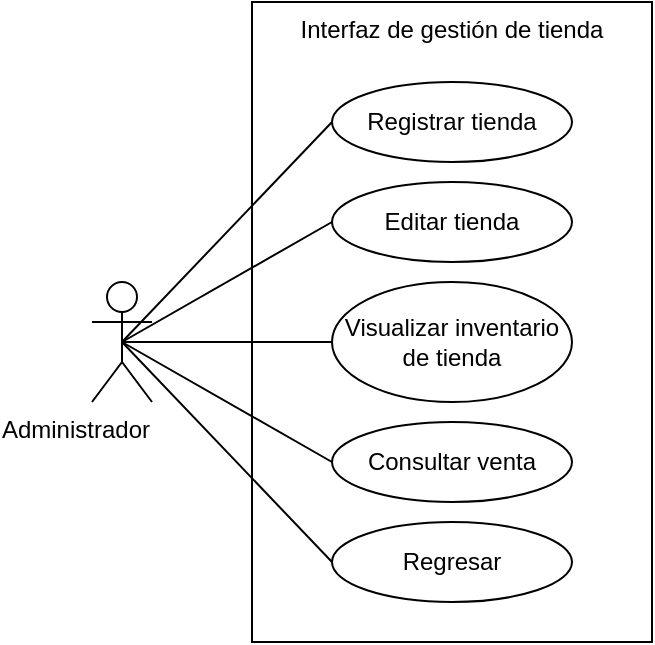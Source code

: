 <mxfile version="22.1.7" type="github">
  <diagram name="Página-1" id="5zGCKzqBrTAyiICmERQD">
    <mxGraphModel dx="1050" dy="522" grid="1" gridSize="10" guides="1" tooltips="1" connect="1" arrows="1" fold="1" page="1" pageScale="1" pageWidth="1169" pageHeight="827" math="0" shadow="0">
      <root>
        <mxCell id="0" />
        <mxCell id="1" parent="0" />
        <mxCell id="-1pCVeiDUaxidrH_djaG-1" value="Administrador" style="shape=umlActor;verticalLabelPosition=bottom;verticalAlign=top;html=1;outlineConnect=0;fillColor=none;align=right;" parent="1" vertex="1">
          <mxGeometry x="200" y="180" width="30" height="60" as="geometry" />
        </mxCell>
        <mxCell id="-1pCVeiDUaxidrH_djaG-2" value="Interfaz de gestión de tienda" style="rounded=0;whiteSpace=wrap;html=1;fillColor=none;verticalAlign=top;" parent="1" vertex="1">
          <mxGeometry x="280" y="40" width="200" height="320" as="geometry" />
        </mxCell>
        <mxCell id="-1pCVeiDUaxidrH_djaG-3" value="Editar tienda" style="ellipse;whiteSpace=wrap;html=1;fillColor=none;" parent="1" vertex="1">
          <mxGeometry x="320" y="130" width="120" height="40" as="geometry" />
        </mxCell>
        <mxCell id="-1pCVeiDUaxidrH_djaG-4" value="Registrar tienda" style="ellipse;whiteSpace=wrap;html=1;fillColor=none;" parent="1" vertex="1">
          <mxGeometry x="320" y="80" width="120" height="40" as="geometry" />
        </mxCell>
        <mxCell id="-1pCVeiDUaxidrH_djaG-5" value="Visualizar inventario de tienda" style="ellipse;whiteSpace=wrap;html=1;fillColor=none;verticalAlign=middle;" parent="1" vertex="1">
          <mxGeometry x="320" y="180" width="120" height="60" as="geometry" />
        </mxCell>
        <mxCell id="-1pCVeiDUaxidrH_djaG-8" value="Consultar venta" style="ellipse;whiteSpace=wrap;html=1;fillColor=none;" parent="1" vertex="1">
          <mxGeometry x="320" y="250" width="120" height="40" as="geometry" />
        </mxCell>
        <mxCell id="-1pCVeiDUaxidrH_djaG-10" value="Regresar" style="ellipse;whiteSpace=wrap;html=1;fillColor=none;" parent="1" vertex="1">
          <mxGeometry x="320" y="300" width="120" height="40" as="geometry" />
        </mxCell>
        <mxCell id="-1pCVeiDUaxidrH_djaG-11" value="" style="endArrow=none;html=1;rounded=0;exitX=0.5;exitY=0.5;exitDx=0;exitDy=0;exitPerimeter=0;entryX=0;entryY=0.5;entryDx=0;entryDy=0;" parent="1" source="-1pCVeiDUaxidrH_djaG-1" target="-1pCVeiDUaxidrH_djaG-4" edge="1">
          <mxGeometry width="50" height="50" relative="1" as="geometry">
            <mxPoint x="210" y="150" as="sourcePoint" />
            <mxPoint x="260" y="100" as="targetPoint" />
          </mxGeometry>
        </mxCell>
        <mxCell id="-1pCVeiDUaxidrH_djaG-12" value="" style="endArrow=none;html=1;rounded=0;exitX=0.5;exitY=0.5;exitDx=0;exitDy=0;exitPerimeter=0;entryX=0;entryY=0.5;entryDx=0;entryDy=0;" parent="1" source="-1pCVeiDUaxidrH_djaG-1" target="-1pCVeiDUaxidrH_djaG-3" edge="1">
          <mxGeometry width="50" height="50" relative="1" as="geometry">
            <mxPoint x="225" y="240" as="sourcePoint" />
            <mxPoint x="330" y="80" as="targetPoint" />
          </mxGeometry>
        </mxCell>
        <mxCell id="-1pCVeiDUaxidrH_djaG-13" value="" style="endArrow=none;html=1;rounded=0;exitX=0.5;exitY=0.5;exitDx=0;exitDy=0;exitPerimeter=0;entryX=0;entryY=0.5;entryDx=0;entryDy=0;" parent="1" source="-1pCVeiDUaxidrH_djaG-1" target="-1pCVeiDUaxidrH_djaG-5" edge="1">
          <mxGeometry width="50" height="50" relative="1" as="geometry">
            <mxPoint x="225" y="240" as="sourcePoint" />
            <mxPoint x="330" y="130" as="targetPoint" />
          </mxGeometry>
        </mxCell>
        <mxCell id="-1pCVeiDUaxidrH_djaG-16" value="" style="endArrow=none;html=1;rounded=0;exitX=0.5;exitY=0.5;exitDx=0;exitDy=0;exitPerimeter=0;entryX=0;entryY=0.5;entryDx=0;entryDy=0;" parent="1" source="-1pCVeiDUaxidrH_djaG-1" target="-1pCVeiDUaxidrH_djaG-8" edge="1">
          <mxGeometry width="50" height="50" relative="1" as="geometry">
            <mxPoint x="225" y="240" as="sourcePoint" />
            <mxPoint x="330" y="320" as="targetPoint" />
          </mxGeometry>
        </mxCell>
        <mxCell id="-1pCVeiDUaxidrH_djaG-17" value="" style="endArrow=none;html=1;rounded=0;exitX=0.5;exitY=0.5;exitDx=0;exitDy=0;exitPerimeter=0;entryX=0;entryY=0.5;entryDx=0;entryDy=0;" parent="1" source="-1pCVeiDUaxidrH_djaG-1" target="-1pCVeiDUaxidrH_djaG-10" edge="1">
          <mxGeometry width="50" height="50" relative="1" as="geometry">
            <mxPoint x="225" y="240" as="sourcePoint" />
            <mxPoint x="330" y="370" as="targetPoint" />
          </mxGeometry>
        </mxCell>
      </root>
    </mxGraphModel>
  </diagram>
</mxfile>
